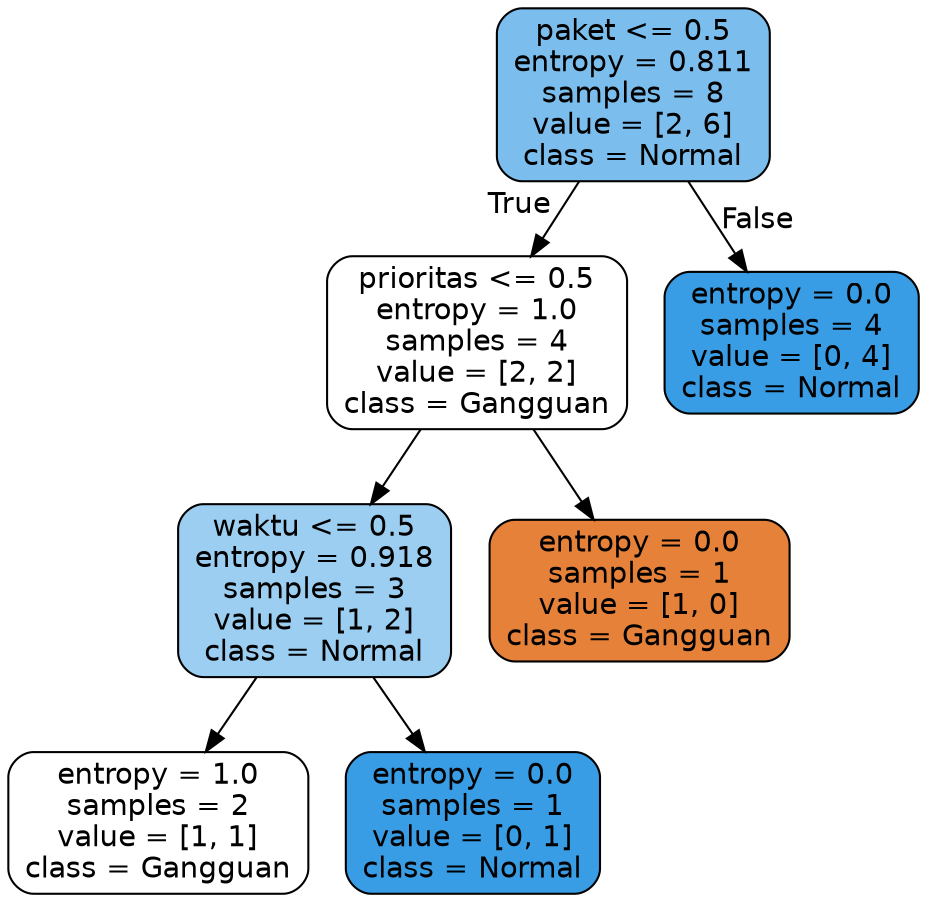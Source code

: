 digraph Tree {
node [shape=box, style="filled, rounded", color="black", fontname=helvetica] ;
edge [fontname=helvetica] ;
0 [label="paket <= 0.5\nentropy = 0.811\nsamples = 8\nvalue = [2, 6]\nclass = Normal", fillcolor="#399de5aa"] ;
1 [label="prioritas <= 0.5\nentropy = 1.0\nsamples = 4\nvalue = [2, 2]\nclass = Gangguan", fillcolor="#e5813900"] ;
0 -> 1 [labeldistance=2.5, labelangle=45, headlabel="True"] ;
2 [label="waktu <= 0.5\nentropy = 0.918\nsamples = 3\nvalue = [1, 2]\nclass = Normal", fillcolor="#399de57f"] ;
1 -> 2 ;
3 [label="entropy = 1.0\nsamples = 2\nvalue = [1, 1]\nclass = Gangguan", fillcolor="#e5813900"] ;
2 -> 3 ;
4 [label="entropy = 0.0\nsamples = 1\nvalue = [0, 1]\nclass = Normal", fillcolor="#399de5ff"] ;
2 -> 4 ;
5 [label="entropy = 0.0\nsamples = 1\nvalue = [1, 0]\nclass = Gangguan", fillcolor="#e58139ff"] ;
1 -> 5 ;
6 [label="entropy = 0.0\nsamples = 4\nvalue = [0, 4]\nclass = Normal", fillcolor="#399de5ff"] ;
0 -> 6 [labeldistance=2.5, labelangle=-45, headlabel="False"] ;
}
